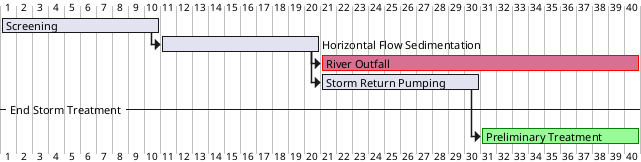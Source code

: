 @startgantt
[Screening] as [S1] lasts 10 days
[Horizontal Flow Sedimentation] as [H1] lasts 10 days
[S1] -> [H1]
[River Outfall] as [R1] lasts 20 days
[H1] -> [R1]
[Storm Return Pumping] as [S2] lasts 10 days
[H1] -> [S2]
-- End Storm Treatment --
[Preliminary Treatment] as [P1] lasts 10 days
[S2] -> [P1]
[R1] is colored in PaleVioletRed/Red
[P1] is colored in PaleGreen/Green
@endgantt